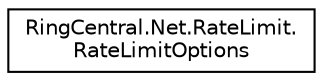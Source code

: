 digraph "Graphical Class Hierarchy"
{
 // LATEX_PDF_SIZE
  edge [fontname="Helvetica",fontsize="10",labelfontname="Helvetica",labelfontsize="10"];
  node [fontname="Helvetica",fontsize="10",shape=record];
  rankdir="LR";
  Node0 [label="RingCentral.Net.RateLimit.\lRateLimitOptions",height=0.2,width=0.4,color="black", fillcolor="white", style="filled",URL="$classRingCentral_1_1Net_1_1RateLimit_1_1RateLimitOptions.html",tooltip=" "];
}
